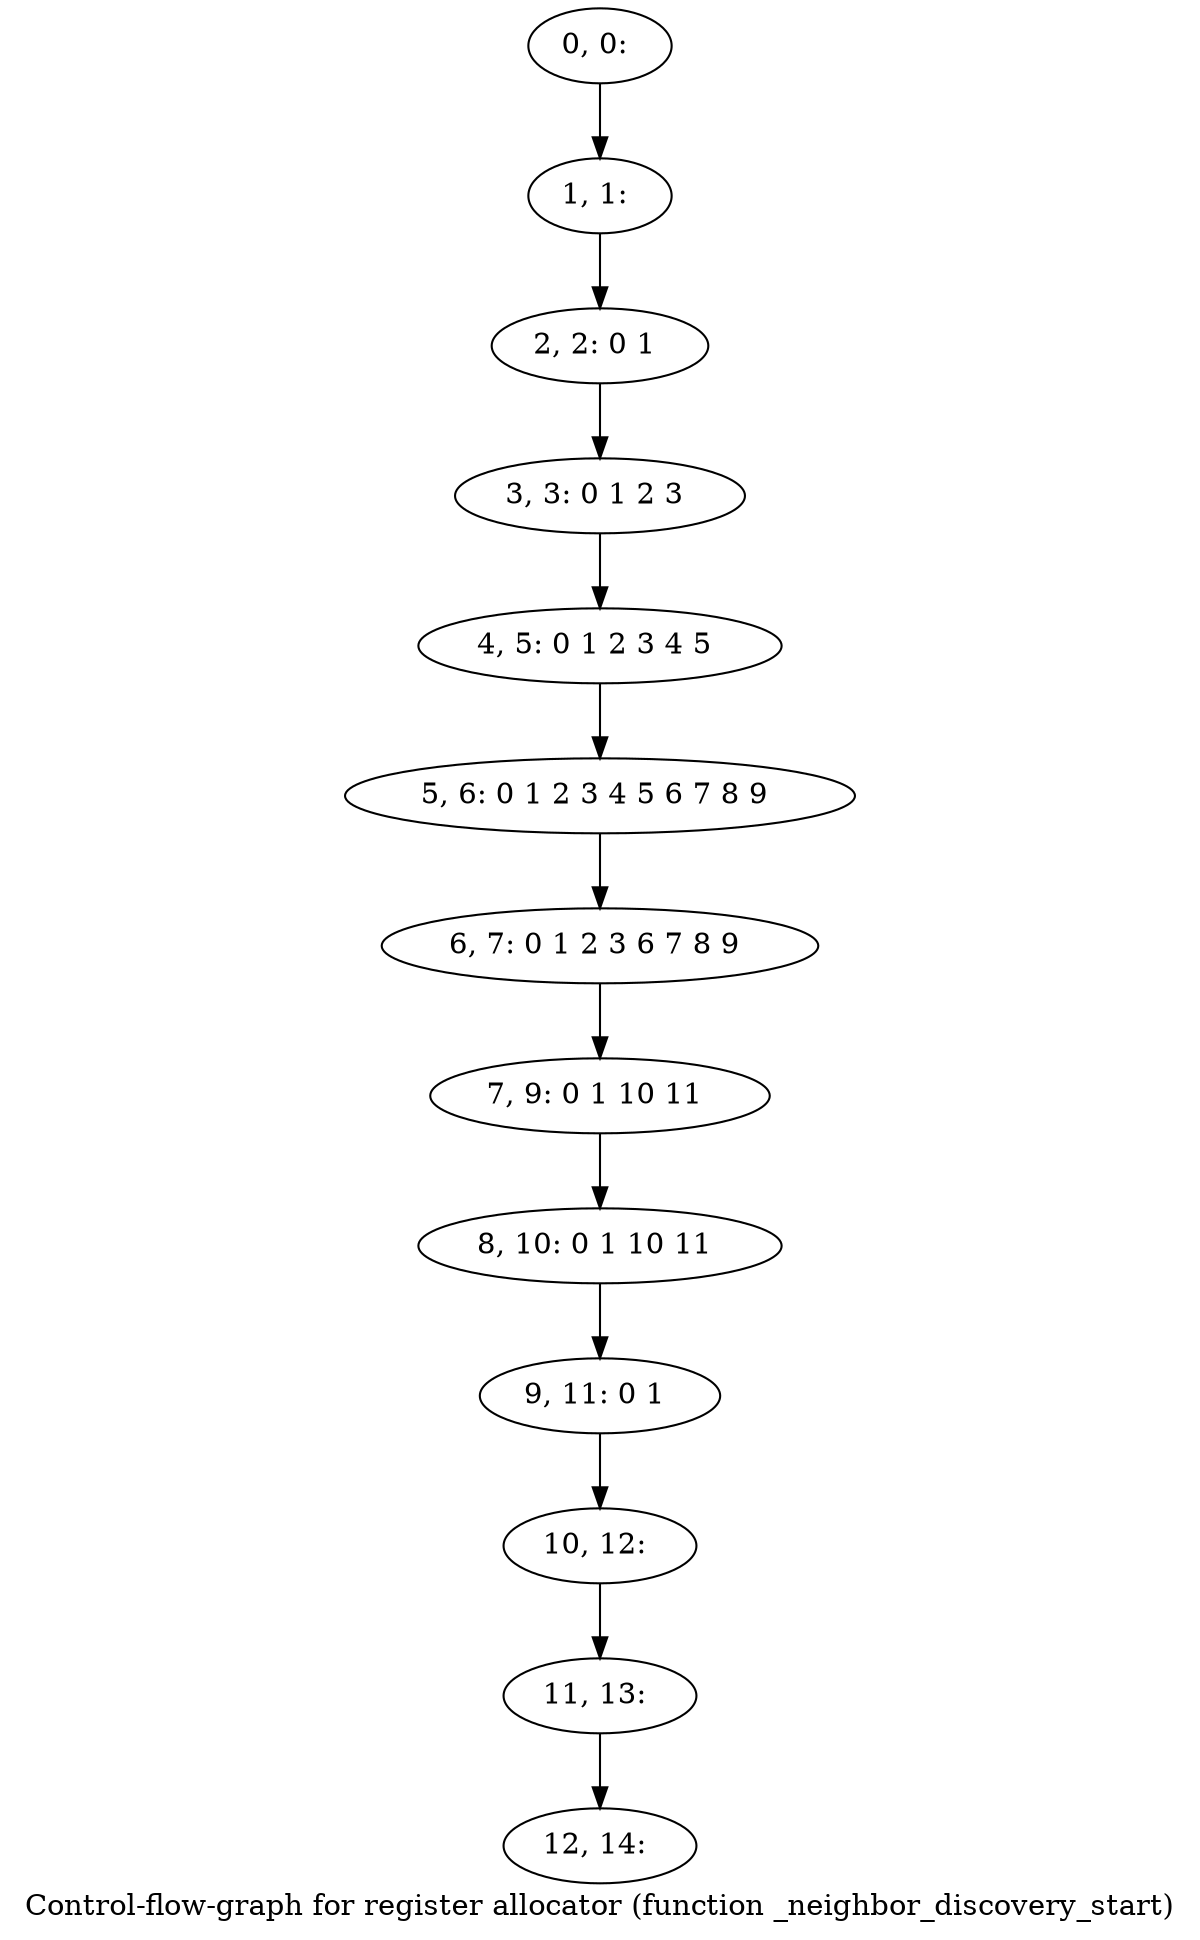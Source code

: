 digraph G {
graph [label="Control-flow-graph for register allocator (function _neighbor_discovery_start)"]
0[label="0, 0: "];
1[label="1, 1: "];
2[label="2, 2: 0 1 "];
3[label="3, 3: 0 1 2 3 "];
4[label="4, 5: 0 1 2 3 4 5 "];
5[label="5, 6: 0 1 2 3 4 5 6 7 8 9 "];
6[label="6, 7: 0 1 2 3 6 7 8 9 "];
7[label="7, 9: 0 1 10 11 "];
8[label="8, 10: 0 1 10 11 "];
9[label="9, 11: 0 1 "];
10[label="10, 12: "];
11[label="11, 13: "];
12[label="12, 14: "];
0->1 ;
1->2 ;
2->3 ;
3->4 ;
4->5 ;
5->6 ;
6->7 ;
7->8 ;
8->9 ;
9->10 ;
10->11 ;
11->12 ;
}
